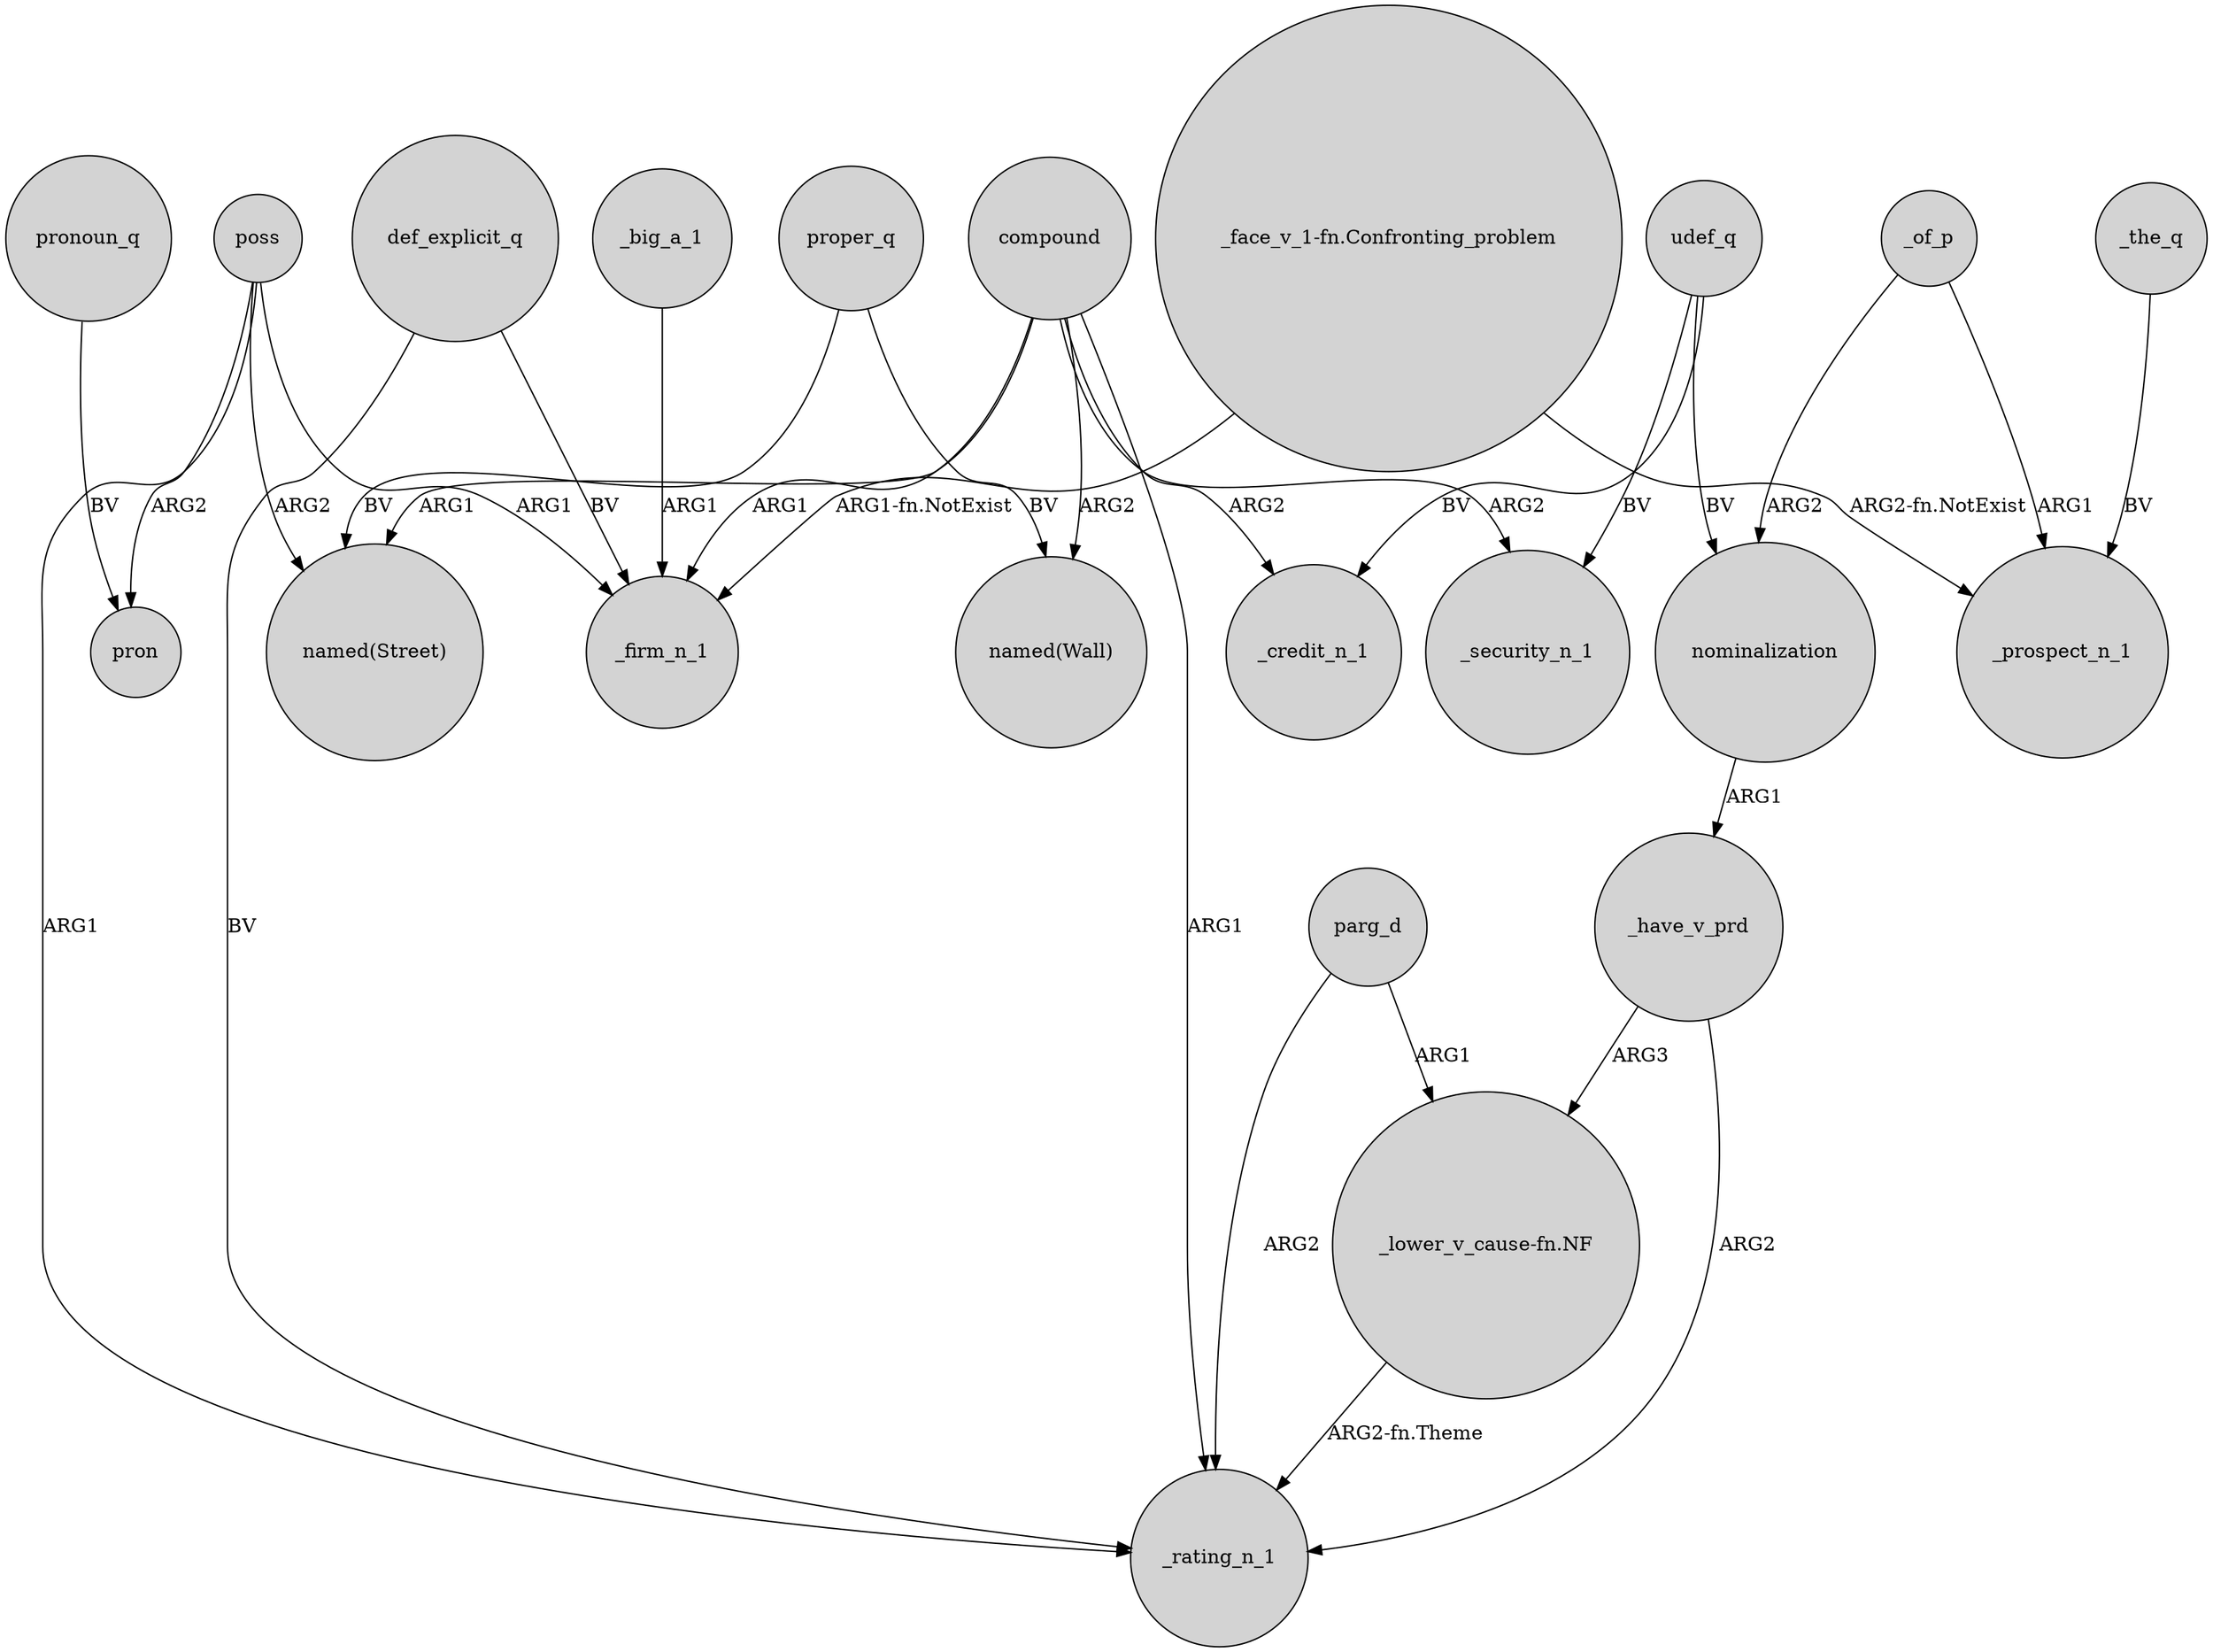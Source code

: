 digraph {
	node [shape=circle style=filled]
	_big_a_1 -> _firm_n_1 [label=ARG1]
	poss -> pron [label=ARG2]
	"_face_v_1-fn.Confronting_problem" -> _firm_n_1 [label="ARG1-fn.NotExist"]
	udef_q -> _credit_n_1 [label=BV]
	compound -> "named(Street)" [label=ARG1]
	proper_q -> "named(Wall)" [label=BV]
	compound -> _credit_n_1 [label=ARG2]
	compound -> _security_n_1 [label=ARG2]
	_of_p -> _prospect_n_1 [label=ARG1]
	poss -> _rating_n_1 [label=ARG1]
	_have_v_prd -> "_lower_v_cause-fn.NF" [label=ARG3]
	proper_q -> "named(Street)" [label=BV]
	pronoun_q -> pron [label=BV]
	compound -> _rating_n_1 [label=ARG1]
	"_lower_v_cause-fn.NF" -> _rating_n_1 [label="ARG2-fn.Theme"]
	compound -> "named(Wall)" [label=ARG2]
	_of_p -> nominalization [label=ARG2]
	def_explicit_q -> _firm_n_1 [label=BV]
	parg_d -> _rating_n_1 [label=ARG2]
	compound -> _firm_n_1 [label=ARG1]
	udef_q -> nominalization [label=BV]
	poss -> _firm_n_1 [label=ARG1]
	_have_v_prd -> _rating_n_1 [label=ARG2]
	nominalization -> _have_v_prd [label=ARG1]
	def_explicit_q -> _rating_n_1 [label=BV]
	"_face_v_1-fn.Confronting_problem" -> _prospect_n_1 [label="ARG2-fn.NotExist"]
	_the_q -> _prospect_n_1 [label=BV]
	udef_q -> _security_n_1 [label=BV]
	poss -> "named(Street)" [label=ARG2]
	parg_d -> "_lower_v_cause-fn.NF" [label=ARG1]
}
